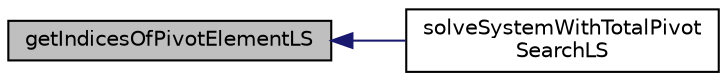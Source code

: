 digraph "getIndicesOfPivotElementLS"
{
  edge [fontname="Helvetica",fontsize="10",labelfontname="Helvetica",labelfontsize="10"];
  node [fontname="Helvetica",fontsize="10",shape=record];
  rankdir="LR";
  Node26 [label="getIndicesOfPivotElementLS",height=0.2,width=0.4,color="black", fillcolor="grey75", style="filled", fontcolor="black"];
  Node26 -> Node27 [dir="back",color="midnightblue",fontsize="10",style="solid",fontname="Helvetica"];
  Node27 [label="solveSystemWithTotalPivot\lSearchLS",height=0.2,width=0.4,color="black", fillcolor="white", style="filled",URL="$d1/da3/linear_solver_total_pivot_8c.html#aca3726b14a321fb8c80de3705e6a7266"];
}
